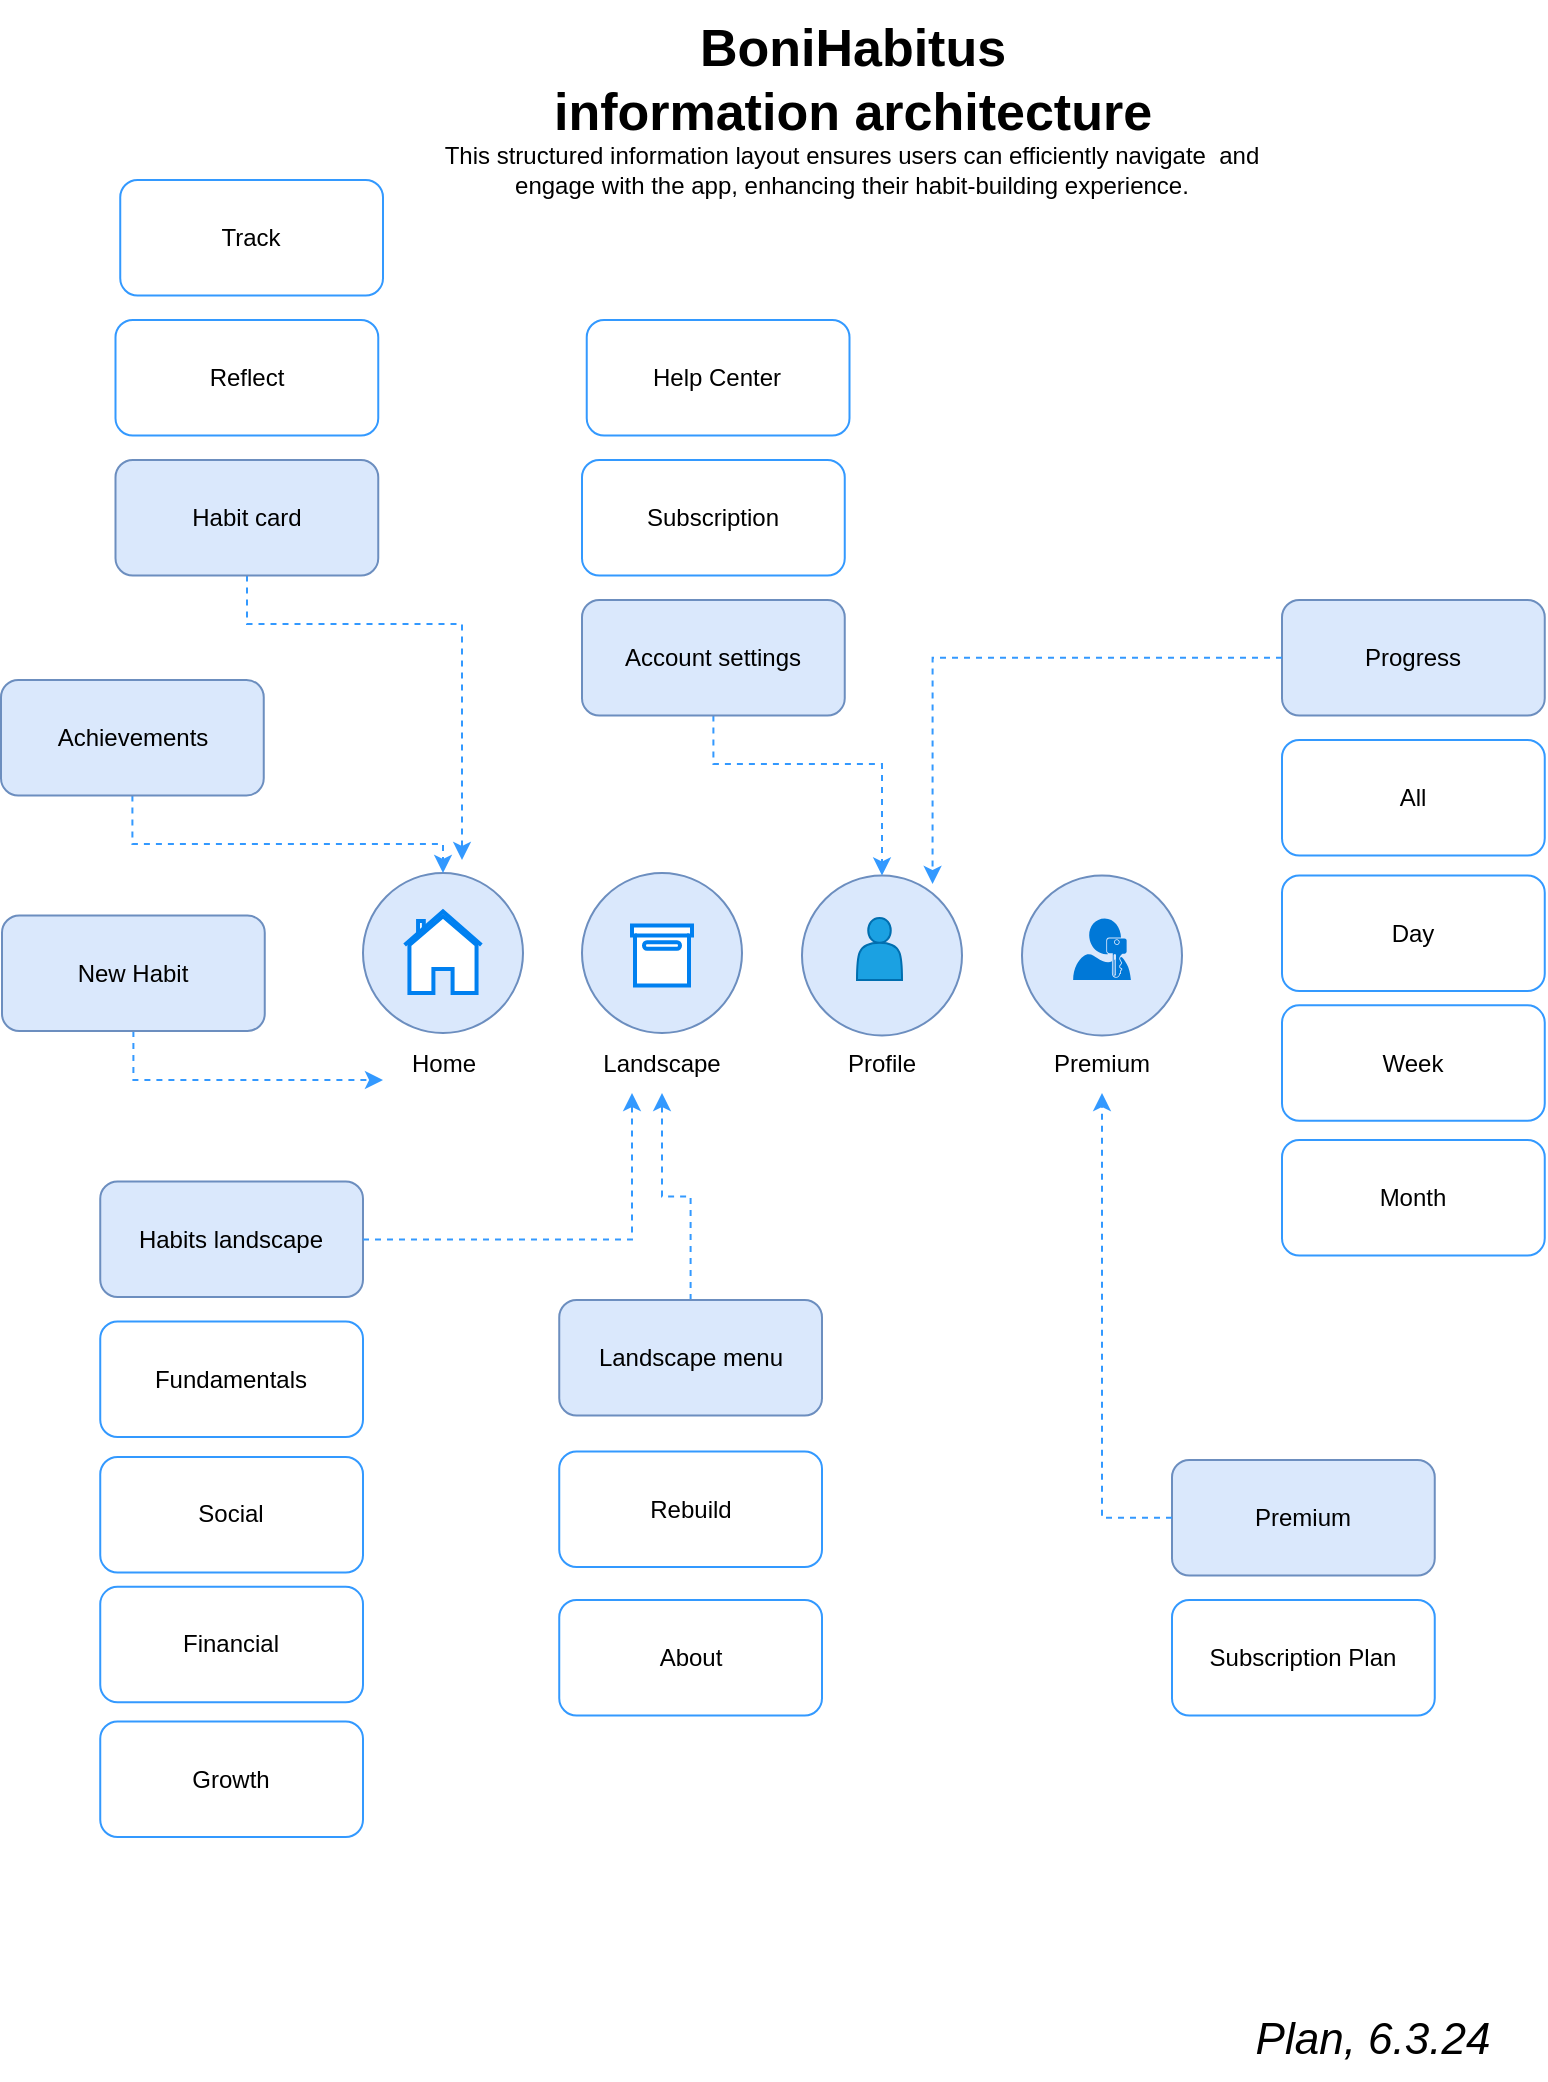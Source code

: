 <mxfile version="24.0.1" type="github">
  <diagram id="C5RBs43oDa-KdzZeNtuy" name="Page-1">
    <mxGraphModel dx="1904" dy="1035" grid="1" gridSize="10" guides="1" tooltips="1" connect="1" arrows="1" fold="1" page="1" pageScale="1" pageWidth="827" pageHeight="1169" math="0" shadow="0">
      <root>
        <mxCell id="WIyWlLk6GJQsqaUBKTNV-0" />
        <mxCell id="WIyWlLk6GJQsqaUBKTNV-1" parent="WIyWlLk6GJQsqaUBKTNV-0" />
        <mxCell id="1TVI4xtX2g-0AGL2v32P-37" value="&lt;font style=&quot;font-size: 26px;&quot;&gt;&lt;b&gt;&amp;nbsp;BoniHabitus&amp;nbsp;&lt;/b&gt;&lt;/font&gt;&lt;div&gt;&lt;font style=&quot;font-size: 26px;&quot;&gt;&lt;b style=&quot;border-color: var(--border-color);&quot;&gt;information&amp;nbsp;&lt;/b&gt;&lt;b&gt;architecture&lt;/b&gt;&lt;/font&gt;&lt;/div&gt;" style="text;html=1;align=center;verticalAlign=middle;resizable=0;points=[];autosize=1;strokeColor=none;fillColor=none;labelBackgroundColor=none;fontColor=#000000;" vertex="1" parent="WIyWlLk6GJQsqaUBKTNV-1">
          <mxGeometry x="285" y="20" width="320" height="80" as="geometry" />
        </mxCell>
        <mxCell id="1TVI4xtX2g-0AGL2v32P-38" value="&lt;font style=&quot;&quot; size=&quot;1&quot;&gt;&lt;i style=&quot;font-size: 22px;&quot;&gt;Plan, 6.3.24&lt;/i&gt;&lt;/font&gt;" style="text;html=1;align=center;verticalAlign=middle;resizable=0;points=[];autosize=1;strokeColor=none;fillColor=none;labelBackgroundColor=none;fontColor=#000000;" vertex="1" parent="WIyWlLk6GJQsqaUBKTNV-1">
          <mxGeometry x="635" y="1020" width="140" height="40" as="geometry" />
        </mxCell>
        <mxCell id="1TVI4xtX2g-0AGL2v32P-43" value="" style="ellipse;whiteSpace=wrap;html=1;aspect=fixed;fillColor=#dae8fc;strokeColor=#6c8ebf;" vertex="1" parent="WIyWlLk6GJQsqaUBKTNV-1">
          <mxGeometry x="200.5" y="456.5" width="80" height="80" as="geometry" />
        </mxCell>
        <mxCell id="1TVI4xtX2g-0AGL2v32P-44" value="Home" style="text;html=1;align=center;verticalAlign=middle;whiteSpace=wrap;rounded=0;" vertex="1" parent="WIyWlLk6GJQsqaUBKTNV-1">
          <mxGeometry x="210.5" y="536.5" width="60" height="30" as="geometry" />
        </mxCell>
        <mxCell id="1TVI4xtX2g-0AGL2v32P-45" value="This structured information layout ensures users can efficiently navigate&amp;nbsp; and engage with the app, enhancing their habit-building experience." style="text;html=1;align=center;verticalAlign=middle;whiteSpace=wrap;rounded=0;" vertex="1" parent="WIyWlLk6GJQsqaUBKTNV-1">
          <mxGeometry x="237" y="90" width="416" height="30" as="geometry" />
        </mxCell>
        <mxCell id="1TVI4xtX2g-0AGL2v32P-46" value="" style="ellipse;whiteSpace=wrap;html=1;aspect=fixed;fillColor=#dae8fc;strokeColor=#6c8ebf;" vertex="1" parent="WIyWlLk6GJQsqaUBKTNV-1">
          <mxGeometry x="310" y="456.5" width="80" height="80" as="geometry" />
        </mxCell>
        <mxCell id="1TVI4xtX2g-0AGL2v32P-48" value="" style="ellipse;whiteSpace=wrap;html=1;aspect=fixed;fillColor=#dae8fc;strokeColor=#6c8ebf;" vertex="1" parent="WIyWlLk6GJQsqaUBKTNV-1">
          <mxGeometry x="420" y="457.75" width="80" height="80" as="geometry" />
        </mxCell>
        <mxCell id="1TVI4xtX2g-0AGL2v32P-47" value="Landscape" style="text;html=1;align=center;verticalAlign=middle;whiteSpace=wrap;rounded=0;dashed=1;" vertex="1" parent="WIyWlLk6GJQsqaUBKTNV-1">
          <mxGeometry x="320" y="536.5" width="60" height="30" as="geometry" />
        </mxCell>
        <mxCell id="1TVI4xtX2g-0AGL2v32P-49" value="Profile" style="text;html=1;align=center;verticalAlign=middle;whiteSpace=wrap;rounded=0;" vertex="1" parent="WIyWlLk6GJQsqaUBKTNV-1">
          <mxGeometry x="430" y="536.5" width="60" height="30" as="geometry" />
        </mxCell>
        <mxCell id="1TVI4xtX2g-0AGL2v32P-16" value="" style="shape=actor;whiteSpace=wrap;html=1;strokeColor=#006EAF;fontColor=#ffffff;fillColor=#1ba1e2;" vertex="1" parent="WIyWlLk6GJQsqaUBKTNV-1">
          <mxGeometry x="447.5" y="479" width="22.5" height="31" as="geometry" />
        </mxCell>
        <mxCell id="1TVI4xtX2g-0AGL2v32P-50" value="" style="ellipse;whiteSpace=wrap;html=1;aspect=fixed;fillColor=#dae8fc;strokeColor=#6c8ebf;" vertex="1" parent="WIyWlLk6GJQsqaUBKTNV-1">
          <mxGeometry x="530" y="457.75" width="80" height="80" as="geometry" />
        </mxCell>
        <mxCell id="1TVI4xtX2g-0AGL2v32P-51" value="Premium" style="text;html=1;align=center;verticalAlign=middle;whiteSpace=wrap;rounded=0;" vertex="1" parent="WIyWlLk6GJQsqaUBKTNV-1">
          <mxGeometry x="540" y="536.5" width="60" height="30" as="geometry" />
        </mxCell>
        <mxCell id="1TVI4xtX2g-0AGL2v32P-54" value="" style="edgeStyle=orthogonalEdgeStyle;rounded=0;orthogonalLoop=1;jettySize=auto;html=1;dashed=1;strokeColor=#3399FF;" edge="1" parent="WIyWlLk6GJQsqaUBKTNV-1" source="1TVI4xtX2g-0AGL2v32P-53" target="1TVI4xtX2g-0AGL2v32P-44">
          <mxGeometry relative="1" as="geometry">
            <Array as="points">
              <mxPoint x="86" y="560" />
            </Array>
          </mxGeometry>
        </mxCell>
        <mxCell id="1TVI4xtX2g-0AGL2v32P-53" value="New Habit" style="rounded=1;whiteSpace=wrap;html=1;strokeColor=#6c8ebf;fillColor=#dae8fc;" vertex="1" parent="WIyWlLk6GJQsqaUBKTNV-1">
          <mxGeometry x="20" y="477.75" width="131.38" height="57.75" as="geometry" />
        </mxCell>
        <mxCell id="1TVI4xtX2g-0AGL2v32P-55" value="" style="edgeStyle=orthogonalEdgeStyle;rounded=0;orthogonalLoop=1;jettySize=auto;html=1;dashed=1;strokeColor=#3399FF;entryX=0.5;entryY=0;entryDx=0;entryDy=0;" edge="1" parent="WIyWlLk6GJQsqaUBKTNV-1" source="1TVI4xtX2g-0AGL2v32P-56" target="1TVI4xtX2g-0AGL2v32P-43">
          <mxGeometry relative="1" as="geometry">
            <mxPoint x="210.5" y="442.25" as="targetPoint" />
            <Array as="points">
              <mxPoint x="85" y="442" />
              <mxPoint x="241" y="442" />
            </Array>
          </mxGeometry>
        </mxCell>
        <mxCell id="1TVI4xtX2g-0AGL2v32P-56" value="Achievements" style="rounded=1;whiteSpace=wrap;html=1;strokeColor=#6c8ebf;fillColor=#dae8fc;" vertex="1" parent="WIyWlLk6GJQsqaUBKTNV-1">
          <mxGeometry x="19.5" y="360" width="131.38" height="57.75" as="geometry" />
        </mxCell>
        <mxCell id="1TVI4xtX2g-0AGL2v32P-57" value="" style="edgeStyle=orthogonalEdgeStyle;rounded=0;orthogonalLoop=1;jettySize=auto;html=1;dashed=1;strokeColor=#3399FF;" edge="1" parent="WIyWlLk6GJQsqaUBKTNV-1" source="1TVI4xtX2g-0AGL2v32P-58">
          <mxGeometry relative="1" as="geometry">
            <mxPoint x="250" y="450" as="targetPoint" />
            <Array as="points">
              <mxPoint x="143" y="332" />
              <mxPoint x="250" y="332" />
            </Array>
          </mxGeometry>
        </mxCell>
        <mxCell id="1TVI4xtX2g-0AGL2v32P-58" value="Habit card" style="rounded=1;whiteSpace=wrap;html=1;strokeColor=#6c8ebf;fillColor=#dae8fc;" vertex="1" parent="WIyWlLk6GJQsqaUBKTNV-1">
          <mxGeometry x="76.75" y="250" width="131.38" height="57.75" as="geometry" />
        </mxCell>
        <mxCell id="1TVI4xtX2g-0AGL2v32P-59" value="Reflect" style="rounded=1;whiteSpace=wrap;html=1;strokeColor=#3399FF;" vertex="1" parent="WIyWlLk6GJQsqaUBKTNV-1">
          <mxGeometry x="76.75" y="180" width="131.38" height="57.75" as="geometry" />
        </mxCell>
        <mxCell id="1TVI4xtX2g-0AGL2v32P-60" value="Track" style="rounded=1;whiteSpace=wrap;html=1;strokeColor=#3399FF;" vertex="1" parent="WIyWlLk6GJQsqaUBKTNV-1">
          <mxGeometry x="79.12" y="110" width="131.38" height="57.75" as="geometry" />
        </mxCell>
        <mxCell id="1TVI4xtX2g-0AGL2v32P-61" value="" style="edgeStyle=orthogonalEdgeStyle;rounded=0;orthogonalLoop=1;jettySize=auto;html=1;dashed=1;strokeColor=#3399FF;entryX=0.5;entryY=0;entryDx=0;entryDy=0;" edge="1" parent="WIyWlLk6GJQsqaUBKTNV-1" source="1TVI4xtX2g-0AGL2v32P-62" target="1TVI4xtX2g-0AGL2v32P-48">
          <mxGeometry relative="1" as="geometry">
            <mxPoint x="483" y="450" as="targetPoint" />
            <Array as="points">
              <mxPoint x="376" y="402" />
              <mxPoint x="460" y="402" />
            </Array>
          </mxGeometry>
        </mxCell>
        <mxCell id="1TVI4xtX2g-0AGL2v32P-62" value="Account settings" style="rounded=1;whiteSpace=wrap;html=1;strokeColor=#6c8ebf;fillColor=#dae8fc;" vertex="1" parent="WIyWlLk6GJQsqaUBKTNV-1">
          <mxGeometry x="310" y="320" width="131.38" height="57.75" as="geometry" />
        </mxCell>
        <mxCell id="1TVI4xtX2g-0AGL2v32P-63" value="Subscription" style="rounded=1;whiteSpace=wrap;html=1;strokeColor=#3399FF;" vertex="1" parent="WIyWlLk6GJQsqaUBKTNV-1">
          <mxGeometry x="310" y="250" width="131.38" height="57.75" as="geometry" />
        </mxCell>
        <mxCell id="1TVI4xtX2g-0AGL2v32P-64" value="Help Center" style="rounded=1;whiteSpace=wrap;html=1;strokeColor=#3399FF;" vertex="1" parent="WIyWlLk6GJQsqaUBKTNV-1">
          <mxGeometry x="312.37" y="180" width="131.38" height="57.75" as="geometry" />
        </mxCell>
        <mxCell id="1TVI4xtX2g-0AGL2v32P-68" value="Progress" style="rounded=1;whiteSpace=wrap;html=1;strokeColor=#6c8ebf;fillColor=#dae8fc;" vertex="1" parent="WIyWlLk6GJQsqaUBKTNV-1">
          <mxGeometry x="660" y="320" width="131.38" height="57.75" as="geometry" />
        </mxCell>
        <mxCell id="1TVI4xtX2g-0AGL2v32P-69" value="All" style="rounded=1;whiteSpace=wrap;html=1;strokeColor=#3399FF;" vertex="1" parent="WIyWlLk6GJQsqaUBKTNV-1">
          <mxGeometry x="660" y="390" width="131.38" height="57.75" as="geometry" />
        </mxCell>
        <mxCell id="1TVI4xtX2g-0AGL2v32P-70" value="Week" style="rounded=1;whiteSpace=wrap;html=1;strokeColor=#3399FF;" vertex="1" parent="WIyWlLk6GJQsqaUBKTNV-1">
          <mxGeometry x="660" y="522.63" width="131.38" height="57.75" as="geometry" />
        </mxCell>
        <mxCell id="1TVI4xtX2g-0AGL2v32P-73" value="" style="html=1;verticalLabelPosition=bottom;align=center;labelBackgroundColor=#ffffff;verticalAlign=top;strokeWidth=2;strokeColor=#0080F0;shadow=0;dashed=0;shape=mxgraph.ios7.icons.box;" vertex="1" parent="WIyWlLk6GJQsqaUBKTNV-1">
          <mxGeometry x="335" y="482.75" width="30" height="30" as="geometry" />
        </mxCell>
        <mxCell id="1TVI4xtX2g-0AGL2v32P-75" value="" style="sketch=0;aspect=fixed;pointerEvents=1;shadow=0;dashed=0;html=1;strokeColor=none;labelPosition=center;verticalLabelPosition=bottom;verticalAlign=top;align=center;shape=mxgraph.mscae.enterprise.user_permissions;fillColor=#0078D7;" vertex="1" parent="WIyWlLk6GJQsqaUBKTNV-1">
          <mxGeometry x="555.55" y="479.25" width="28.9" height="30.75" as="geometry" />
        </mxCell>
        <mxCell id="1TVI4xtX2g-0AGL2v32P-79" value="" style="html=1;verticalLabelPosition=bottom;align=center;labelBackgroundColor=#ffffff;verticalAlign=top;strokeWidth=2;strokeColor=#0080F0;shadow=0;dashed=0;shape=mxgraph.ios7.icons.home;" vertex="1" parent="WIyWlLk6GJQsqaUBKTNV-1">
          <mxGeometry x="221.32" y="475.75" width="38.35" height="40.75" as="geometry" />
        </mxCell>
        <mxCell id="1TVI4xtX2g-0AGL2v32P-81" style="edgeStyle=orthogonalEdgeStyle;rounded=0;orthogonalLoop=1;jettySize=auto;html=1;entryX=0.816;entryY=0.053;entryDx=0;entryDy=0;entryPerimeter=0;dashed=1;strokeColor=#3399FF;" edge="1" parent="WIyWlLk6GJQsqaUBKTNV-1" source="1TVI4xtX2g-0AGL2v32P-68" target="1TVI4xtX2g-0AGL2v32P-48">
          <mxGeometry relative="1" as="geometry" />
        </mxCell>
        <mxCell id="1TVI4xtX2g-0AGL2v32P-82" value="Day" style="rounded=1;whiteSpace=wrap;html=1;strokeColor=#3399FF;" vertex="1" parent="WIyWlLk6GJQsqaUBKTNV-1">
          <mxGeometry x="660" y="457.75" width="131.38" height="57.75" as="geometry" />
        </mxCell>
        <mxCell id="1TVI4xtX2g-0AGL2v32P-83" value="Month" style="rounded=1;whiteSpace=wrap;html=1;strokeColor=#3399FF;" vertex="1" parent="WIyWlLk6GJQsqaUBKTNV-1">
          <mxGeometry x="660" y="590" width="131.38" height="57.75" as="geometry" />
        </mxCell>
        <mxCell id="1TVI4xtX2g-0AGL2v32P-84" value="Premium" style="rounded=1;whiteSpace=wrap;html=1;strokeColor=#6c8ebf;fillColor=#dae8fc;" vertex="1" parent="WIyWlLk6GJQsqaUBKTNV-1">
          <mxGeometry x="605" y="750" width="131.38" height="57.75" as="geometry" />
        </mxCell>
        <mxCell id="1TVI4xtX2g-0AGL2v32P-85" value="Subscription Plan" style="rounded=1;whiteSpace=wrap;html=1;strokeColor=#3399FF;" vertex="1" parent="WIyWlLk6GJQsqaUBKTNV-1">
          <mxGeometry x="605" y="820" width="131.38" height="57.75" as="geometry" />
        </mxCell>
        <mxCell id="1TVI4xtX2g-0AGL2v32P-86" style="edgeStyle=orthogonalEdgeStyle;rounded=0;orthogonalLoop=1;jettySize=auto;html=1;dashed=1;strokeColor=#3399FF;entryX=0.5;entryY=1;entryDx=0;entryDy=0;" edge="1" parent="WIyWlLk6GJQsqaUBKTNV-1" source="1TVI4xtX2g-0AGL2v32P-84" target="1TVI4xtX2g-0AGL2v32P-51">
          <mxGeometry relative="1" as="geometry">
            <mxPoint x="570" y="580" as="targetPoint" />
          </mxGeometry>
        </mxCell>
        <mxCell id="1TVI4xtX2g-0AGL2v32P-91" value="" style="edgeStyle=orthogonalEdgeStyle;rounded=0;orthogonalLoop=1;jettySize=auto;html=1;strokeColor=#3399FF;dashed=1;" edge="1" parent="WIyWlLk6GJQsqaUBKTNV-1" source="1TVI4xtX2g-0AGL2v32P-88" target="1TVI4xtX2g-0AGL2v32P-47">
          <mxGeometry relative="1" as="geometry" />
        </mxCell>
        <mxCell id="1TVI4xtX2g-0AGL2v32P-88" value="Landscape menu" style="rounded=1;whiteSpace=wrap;html=1;strokeColor=#6c8ebf;fillColor=#dae8fc;" vertex="1" parent="WIyWlLk6GJQsqaUBKTNV-1">
          <mxGeometry x="298.62" y="670" width="131.38" height="57.75" as="geometry" />
        </mxCell>
        <mxCell id="1TVI4xtX2g-0AGL2v32P-89" value="About" style="rounded=1;whiteSpace=wrap;html=1;strokeColor=#3399FF;" vertex="1" parent="WIyWlLk6GJQsqaUBKTNV-1">
          <mxGeometry x="298.62" y="820" width="131.38" height="57.75" as="geometry" />
        </mxCell>
        <mxCell id="1TVI4xtX2g-0AGL2v32P-90" value="Rebuild" style="rounded=1;whiteSpace=wrap;html=1;strokeColor=#3399FF;" vertex="1" parent="WIyWlLk6GJQsqaUBKTNV-1">
          <mxGeometry x="298.62" y="745.75" width="131.38" height="57.75" as="geometry" />
        </mxCell>
        <mxCell id="1TVI4xtX2g-0AGL2v32P-92" value="Habits landscape" style="rounded=1;whiteSpace=wrap;html=1;strokeColor=#6c8ebf;fillColor=#dae8fc;" vertex="1" parent="WIyWlLk6GJQsqaUBKTNV-1">
          <mxGeometry x="69.12" y="610.75" width="131.38" height="57.75" as="geometry" />
        </mxCell>
        <mxCell id="1TVI4xtX2g-0AGL2v32P-93" value="Fundamentals" style="rounded=1;whiteSpace=wrap;html=1;strokeColor=#3399FF;" vertex="1" parent="WIyWlLk6GJQsqaUBKTNV-1">
          <mxGeometry x="69.12" y="680.75" width="131.38" height="57.75" as="geometry" />
        </mxCell>
        <mxCell id="1TVI4xtX2g-0AGL2v32P-94" value="Financial" style="rounded=1;whiteSpace=wrap;html=1;strokeColor=#3399FF;" vertex="1" parent="WIyWlLk6GJQsqaUBKTNV-1">
          <mxGeometry x="69.12" y="813.38" width="131.38" height="57.75" as="geometry" />
        </mxCell>
        <mxCell id="1TVI4xtX2g-0AGL2v32P-95" style="edgeStyle=orthogonalEdgeStyle;rounded=0;orthogonalLoop=1;jettySize=auto;html=1;entryX=0.25;entryY=1;entryDx=0;entryDy=0;dashed=1;strokeColor=#3399FF;" edge="1" parent="WIyWlLk6GJQsqaUBKTNV-1" source="1TVI4xtX2g-0AGL2v32P-92" target="1TVI4xtX2g-0AGL2v32P-47">
          <mxGeometry relative="1" as="geometry">
            <mxPoint x="-105.88" y="752.75" as="targetPoint" />
          </mxGeometry>
        </mxCell>
        <mxCell id="1TVI4xtX2g-0AGL2v32P-96" value="Social" style="rounded=1;whiteSpace=wrap;html=1;strokeColor=#3399FF;" vertex="1" parent="WIyWlLk6GJQsqaUBKTNV-1">
          <mxGeometry x="69.12" y="748.5" width="131.38" height="57.75" as="geometry" />
        </mxCell>
        <mxCell id="1TVI4xtX2g-0AGL2v32P-97" value="Growth" style="rounded=1;whiteSpace=wrap;html=1;strokeColor=#3399FF;" vertex="1" parent="WIyWlLk6GJQsqaUBKTNV-1">
          <mxGeometry x="69.12" y="880.75" width="131.38" height="57.75" as="geometry" />
        </mxCell>
      </root>
    </mxGraphModel>
  </diagram>
</mxfile>
